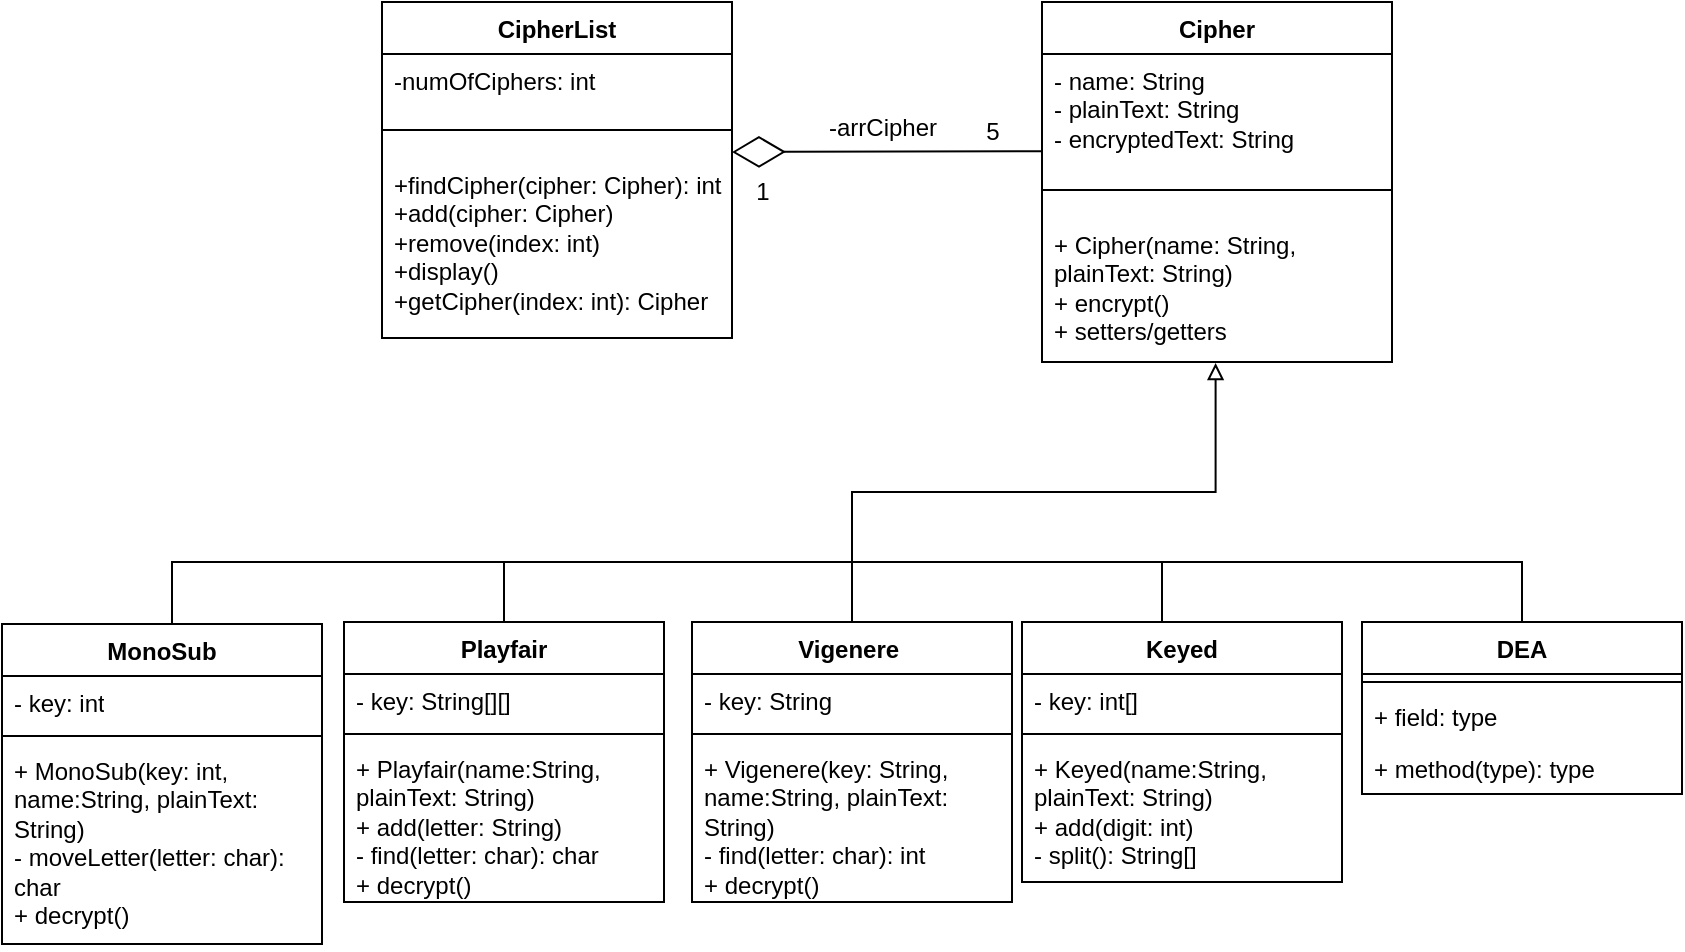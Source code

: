 <mxfile version="21.7.5" type="device">
  <diagram id="tQ0tegyyUaphIH791T1e" name="Page-1">
    <mxGraphModel dx="794" dy="470" grid="1" gridSize="10" guides="1" tooltips="1" connect="1" arrows="1" fold="1" page="1" pageScale="1" pageWidth="1100" pageHeight="850" math="0" shadow="0">
      <root>
        <mxCell id="0" />
        <mxCell id="1" parent="0" />
        <mxCell id="EctsauKl_gHP3Q37_j7N-1" value="Cipher" style="swimlane;fontStyle=1;align=center;verticalAlign=top;childLayout=stackLayout;horizontal=1;startSize=26;horizontalStack=0;resizeParent=1;resizeParentMax=0;resizeLast=0;collapsible=1;marginBottom=0;whiteSpace=wrap;html=1;" parent="1" vertex="1">
          <mxGeometry x="650" y="300" width="175" height="180" as="geometry" />
        </mxCell>
        <mxCell id="EctsauKl_gHP3Q37_j7N-2" value="- name: String&lt;br&gt;- plainText: String&lt;br&gt;- encryptedText: String" style="text;strokeColor=none;fillColor=none;align=left;verticalAlign=top;spacingLeft=4;spacingRight=4;overflow=hidden;rotatable=0;points=[[0,0.5],[1,0.5]];portConstraint=eastwest;whiteSpace=wrap;html=1;" parent="EctsauKl_gHP3Q37_j7N-1" vertex="1">
          <mxGeometry y="26" width="175" height="54" as="geometry" />
        </mxCell>
        <mxCell id="EctsauKl_gHP3Q37_j7N-3" value="" style="line;strokeWidth=1;fillColor=none;align=left;verticalAlign=middle;spacingTop=-1;spacingLeft=3;spacingRight=3;rotatable=0;labelPosition=right;points=[];portConstraint=eastwest;strokeColor=inherit;" parent="EctsauKl_gHP3Q37_j7N-1" vertex="1">
          <mxGeometry y="80" width="175" height="28" as="geometry" />
        </mxCell>
        <mxCell id="EctsauKl_gHP3Q37_j7N-4" value="+ Cipher(name: String, plainText: String)&lt;br&gt;+ encrypt()&lt;br&gt;+ setters/getters" style="text;strokeColor=none;fillColor=none;align=left;verticalAlign=top;spacingLeft=4;spacingRight=4;overflow=hidden;rotatable=0;points=[[0,0.5],[1,0.5]];portConstraint=eastwest;whiteSpace=wrap;html=1;" parent="EctsauKl_gHP3Q37_j7N-1" vertex="1">
          <mxGeometry y="108" width="175" height="72" as="geometry" />
        </mxCell>
        <mxCell id="EctsauKl_gHP3Q37_j7N-11" style="edgeStyle=orthogonalEdgeStyle;rounded=0;orthogonalLoop=1;jettySize=auto;html=1;entryX=0.496;entryY=1.007;entryDx=0;entryDy=0;entryPerimeter=0;strokeWidth=1;endArrow=block;endFill=0;" parent="1" source="EctsauKl_gHP3Q37_j7N-5" target="EctsauKl_gHP3Q37_j7N-4" edge="1">
          <mxGeometry relative="1" as="geometry" />
        </mxCell>
        <mxCell id="EctsauKl_gHP3Q37_j7N-5" value="Vigenere&amp;nbsp;" style="swimlane;fontStyle=1;align=center;verticalAlign=top;childLayout=stackLayout;horizontal=1;startSize=26;horizontalStack=0;resizeParent=1;resizeParentMax=0;resizeLast=0;collapsible=1;marginBottom=0;whiteSpace=wrap;html=1;" parent="1" vertex="1">
          <mxGeometry x="475" y="610" width="160" height="140" as="geometry" />
        </mxCell>
        <mxCell id="EctsauKl_gHP3Q37_j7N-6" value="- key: String" style="text;strokeColor=none;fillColor=none;align=left;verticalAlign=top;spacingLeft=4;spacingRight=4;overflow=hidden;rotatable=0;points=[[0,0.5],[1,0.5]];portConstraint=eastwest;whiteSpace=wrap;html=1;" parent="EctsauKl_gHP3Q37_j7N-5" vertex="1">
          <mxGeometry y="26" width="160" height="26" as="geometry" />
        </mxCell>
        <mxCell id="EctsauKl_gHP3Q37_j7N-7" value="" style="line;strokeWidth=1;fillColor=none;align=left;verticalAlign=middle;spacingTop=-1;spacingLeft=3;spacingRight=3;rotatable=0;labelPosition=right;points=[];portConstraint=eastwest;strokeColor=inherit;" parent="EctsauKl_gHP3Q37_j7N-5" vertex="1">
          <mxGeometry y="52" width="160" height="8" as="geometry" />
        </mxCell>
        <mxCell id="EctsauKl_gHP3Q37_j7N-8" value="+ Vigenere(key: String, name:String, plainText: String)&lt;br&gt;- find(letter: char): int&lt;br&gt;+ decrypt()" style="text;strokeColor=none;fillColor=none;align=left;verticalAlign=top;spacingLeft=4;spacingRight=4;overflow=hidden;rotatable=0;points=[[0,0.5],[1,0.5]];portConstraint=eastwest;whiteSpace=wrap;html=1;" parent="EctsauKl_gHP3Q37_j7N-5" vertex="1">
          <mxGeometry y="60" width="160" height="80" as="geometry" />
        </mxCell>
        <mxCell id="EctsauKl_gHP3Q37_j7N-30" style="edgeStyle=orthogonalEdgeStyle;rounded=0;orthogonalLoop=1;jettySize=auto;html=1;endArrow=none;endFill=0;" parent="1" source="EctsauKl_gHP3Q37_j7N-12" edge="1">
          <mxGeometry relative="1" as="geometry">
            <mxPoint x="381" y="580" as="targetPoint" />
          </mxGeometry>
        </mxCell>
        <mxCell id="EctsauKl_gHP3Q37_j7N-12" value="Playfair" style="swimlane;fontStyle=1;align=center;verticalAlign=top;childLayout=stackLayout;horizontal=1;startSize=26;horizontalStack=0;resizeParent=1;resizeParentMax=0;resizeLast=0;collapsible=1;marginBottom=0;whiteSpace=wrap;html=1;" parent="1" vertex="1">
          <mxGeometry x="301" y="610" width="160" height="140" as="geometry" />
        </mxCell>
        <mxCell id="EctsauKl_gHP3Q37_j7N-13" value="- key: String[][]" style="text;strokeColor=none;fillColor=none;align=left;verticalAlign=top;spacingLeft=4;spacingRight=4;overflow=hidden;rotatable=0;points=[[0,0.5],[1,0.5]];portConstraint=eastwest;whiteSpace=wrap;html=1;" parent="EctsauKl_gHP3Q37_j7N-12" vertex="1">
          <mxGeometry y="26" width="160" height="26" as="geometry" />
        </mxCell>
        <mxCell id="EctsauKl_gHP3Q37_j7N-14" value="" style="line;strokeWidth=1;fillColor=none;align=left;verticalAlign=middle;spacingTop=-1;spacingLeft=3;spacingRight=3;rotatable=0;labelPosition=right;points=[];portConstraint=eastwest;strokeColor=inherit;" parent="EctsauKl_gHP3Q37_j7N-12" vertex="1">
          <mxGeometry y="52" width="160" height="8" as="geometry" />
        </mxCell>
        <mxCell id="EctsauKl_gHP3Q37_j7N-15" value="+ Playfair(name:String, plainText: String)&lt;br&gt;+ add(letter: String)&lt;br&gt;- find(letter: char): char&lt;br&gt;+ decrypt()" style="text;strokeColor=none;fillColor=none;align=left;verticalAlign=top;spacingLeft=4;spacingRight=4;overflow=hidden;rotatable=0;points=[[0,0.5],[1,0.5]];portConstraint=eastwest;whiteSpace=wrap;html=1;" parent="EctsauKl_gHP3Q37_j7N-12" vertex="1">
          <mxGeometry y="60" width="160" height="80" as="geometry" />
        </mxCell>
        <mxCell id="EctsauKl_gHP3Q37_j7N-29" style="edgeStyle=orthogonalEdgeStyle;rounded=0;orthogonalLoop=1;jettySize=auto;html=1;endArrow=none;endFill=0;" parent="1" edge="1">
          <mxGeometry relative="1" as="geometry">
            <mxPoint x="555" y="580" as="targetPoint" />
            <mxPoint x="215" y="631" as="sourcePoint" />
            <Array as="points">
              <mxPoint x="215" y="580" />
            </Array>
          </mxGeometry>
        </mxCell>
        <mxCell id="EctsauKl_gHP3Q37_j7N-16" value="MonoSub" style="swimlane;fontStyle=1;align=center;verticalAlign=top;childLayout=stackLayout;horizontal=1;startSize=26;horizontalStack=0;resizeParent=1;resizeParentMax=0;resizeLast=0;collapsible=1;marginBottom=0;whiteSpace=wrap;html=1;" parent="1" vertex="1">
          <mxGeometry x="130" y="611" width="160" height="160" as="geometry" />
        </mxCell>
        <mxCell id="EctsauKl_gHP3Q37_j7N-17" value="- key: int" style="text;strokeColor=none;fillColor=none;align=left;verticalAlign=top;spacingLeft=4;spacingRight=4;overflow=hidden;rotatable=0;points=[[0,0.5],[1,0.5]];portConstraint=eastwest;whiteSpace=wrap;html=1;" parent="EctsauKl_gHP3Q37_j7N-16" vertex="1">
          <mxGeometry y="26" width="160" height="26" as="geometry" />
        </mxCell>
        <mxCell id="EctsauKl_gHP3Q37_j7N-18" value="" style="line;strokeWidth=1;fillColor=none;align=left;verticalAlign=middle;spacingTop=-1;spacingLeft=3;spacingRight=3;rotatable=0;labelPosition=right;points=[];portConstraint=eastwest;strokeColor=inherit;" parent="EctsauKl_gHP3Q37_j7N-16" vertex="1">
          <mxGeometry y="52" width="160" height="8" as="geometry" />
        </mxCell>
        <mxCell id="EctsauKl_gHP3Q37_j7N-19" value="+ MonoSub(key: int, name:String, plainText: String)&lt;br&gt;- moveLetter(letter: char): char&lt;br&gt;+ decrypt()" style="text;strokeColor=none;fillColor=none;align=left;verticalAlign=top;spacingLeft=4;spacingRight=4;overflow=hidden;rotatable=0;points=[[0,0.5],[1,0.5]];portConstraint=eastwest;whiteSpace=wrap;html=1;" parent="EctsauKl_gHP3Q37_j7N-16" vertex="1">
          <mxGeometry y="60" width="160" height="100" as="geometry" />
        </mxCell>
        <mxCell id="EctsauKl_gHP3Q37_j7N-31" style="edgeStyle=orthogonalEdgeStyle;rounded=0;orthogonalLoop=1;jettySize=auto;html=1;endArrow=none;endFill=0;" parent="1" edge="1">
          <mxGeometry relative="1" as="geometry">
            <mxPoint x="550" y="580" as="targetPoint" />
            <mxPoint x="710" y="630" as="sourcePoint" />
            <Array as="points">
              <mxPoint x="710" y="580" />
            </Array>
          </mxGeometry>
        </mxCell>
        <mxCell id="EctsauKl_gHP3Q37_j7N-20" value="Keyed" style="swimlane;fontStyle=1;align=center;verticalAlign=top;childLayout=stackLayout;horizontal=1;startSize=26;horizontalStack=0;resizeParent=1;resizeParentMax=0;resizeLast=0;collapsible=1;marginBottom=0;whiteSpace=wrap;html=1;" parent="1" vertex="1">
          <mxGeometry x="640" y="610" width="160" height="130" as="geometry" />
        </mxCell>
        <mxCell id="EctsauKl_gHP3Q37_j7N-21" value="- key: int[]" style="text;strokeColor=none;fillColor=none;align=left;verticalAlign=top;spacingLeft=4;spacingRight=4;overflow=hidden;rotatable=0;points=[[0,0.5],[1,0.5]];portConstraint=eastwest;whiteSpace=wrap;html=1;" parent="EctsauKl_gHP3Q37_j7N-20" vertex="1">
          <mxGeometry y="26" width="160" height="26" as="geometry" />
        </mxCell>
        <mxCell id="EctsauKl_gHP3Q37_j7N-22" value="" style="line;strokeWidth=1;fillColor=none;align=left;verticalAlign=middle;spacingTop=-1;spacingLeft=3;spacingRight=3;rotatable=0;labelPosition=right;points=[];portConstraint=eastwest;strokeColor=inherit;" parent="EctsauKl_gHP3Q37_j7N-20" vertex="1">
          <mxGeometry y="52" width="160" height="8" as="geometry" />
        </mxCell>
        <mxCell id="EctsauKl_gHP3Q37_j7N-23" value="+ Keyed(name:String, plainText: String)&lt;br&gt;+ add(digit: int)&lt;br&gt;- split(): String[]" style="text;strokeColor=none;fillColor=none;align=left;verticalAlign=top;spacingLeft=4;spacingRight=4;overflow=hidden;rotatable=0;points=[[0,0.5],[1,0.5]];portConstraint=eastwest;whiteSpace=wrap;html=1;" parent="EctsauKl_gHP3Q37_j7N-20" vertex="1">
          <mxGeometry y="60" width="160" height="70" as="geometry" />
        </mxCell>
        <mxCell id="EctsauKl_gHP3Q37_j7N-33" style="edgeStyle=orthogonalEdgeStyle;rounded=0;orthogonalLoop=1;jettySize=auto;html=1;endArrow=none;endFill=0;" parent="1" source="EctsauKl_gHP3Q37_j7N-24" edge="1">
          <mxGeometry relative="1" as="geometry">
            <mxPoint x="710" y="580" as="targetPoint" />
            <Array as="points">
              <mxPoint x="890" y="580" />
            </Array>
          </mxGeometry>
        </mxCell>
        <mxCell id="EctsauKl_gHP3Q37_j7N-24" value="DEA" style="swimlane;fontStyle=1;align=center;verticalAlign=top;childLayout=stackLayout;horizontal=1;startSize=26;horizontalStack=0;resizeParent=1;resizeParentMax=0;resizeLast=0;collapsible=1;marginBottom=0;whiteSpace=wrap;html=1;" parent="1" vertex="1">
          <mxGeometry x="810" y="610" width="160" height="86" as="geometry" />
        </mxCell>
        <mxCell id="EctsauKl_gHP3Q37_j7N-26" value="" style="line;strokeWidth=1;fillColor=none;align=left;verticalAlign=middle;spacingTop=-1;spacingLeft=3;spacingRight=3;rotatable=0;labelPosition=right;points=[];portConstraint=eastwest;strokeColor=inherit;" parent="EctsauKl_gHP3Q37_j7N-24" vertex="1">
          <mxGeometry y="26" width="160" height="8" as="geometry" />
        </mxCell>
        <mxCell id="EctsauKl_gHP3Q37_j7N-25" value="+ field: type" style="text;strokeColor=none;fillColor=none;align=left;verticalAlign=top;spacingLeft=4;spacingRight=4;overflow=hidden;rotatable=0;points=[[0,0.5],[1,0.5]];portConstraint=eastwest;whiteSpace=wrap;html=1;" parent="EctsauKl_gHP3Q37_j7N-24" vertex="1">
          <mxGeometry y="34" width="160" height="26" as="geometry" />
        </mxCell>
        <mxCell id="EctsauKl_gHP3Q37_j7N-27" value="+ method(type): type" style="text;strokeColor=none;fillColor=none;align=left;verticalAlign=top;spacingLeft=4;spacingRight=4;overflow=hidden;rotatable=0;points=[[0,0.5],[1,0.5]];portConstraint=eastwest;whiteSpace=wrap;html=1;" parent="EctsauKl_gHP3Q37_j7N-24" vertex="1">
          <mxGeometry y="60" width="160" height="26" as="geometry" />
        </mxCell>
        <mxCell id="PE9uMGZANJ4f3MsVHTWL-1" value="" style="endArrow=diamondThin;endFill=0;endSize=24;html=1;rounded=0;" parent="1" edge="1">
          <mxGeometry width="160" relative="1" as="geometry">
            <mxPoint x="650" y="374.58" as="sourcePoint" />
            <mxPoint x="495" y="375" as="targetPoint" />
          </mxGeometry>
        </mxCell>
        <mxCell id="PE9uMGZANJ4f3MsVHTWL-2" value="CipherList" style="swimlane;fontStyle=1;align=center;verticalAlign=top;childLayout=stackLayout;horizontal=1;startSize=26;horizontalStack=0;resizeParent=1;resizeParentMax=0;resizeLast=0;collapsible=1;marginBottom=0;whiteSpace=wrap;html=1;" parent="1" vertex="1">
          <mxGeometry x="320" y="300" width="175" height="168" as="geometry" />
        </mxCell>
        <mxCell id="PE9uMGZANJ4f3MsVHTWL-3" value="-numOfCiphers: int" style="text;strokeColor=none;fillColor=none;align=left;verticalAlign=top;spacingLeft=4;spacingRight=4;overflow=hidden;rotatable=0;points=[[0,0.5],[1,0.5]];portConstraint=eastwest;whiteSpace=wrap;html=1;" parent="PE9uMGZANJ4f3MsVHTWL-2" vertex="1">
          <mxGeometry y="26" width="175" height="24" as="geometry" />
        </mxCell>
        <mxCell id="PE9uMGZANJ4f3MsVHTWL-4" value="" style="line;strokeWidth=1;fillColor=none;align=left;verticalAlign=middle;spacingTop=-1;spacingLeft=3;spacingRight=3;rotatable=0;labelPosition=right;points=[];portConstraint=eastwest;strokeColor=inherit;" parent="PE9uMGZANJ4f3MsVHTWL-2" vertex="1">
          <mxGeometry y="50" width="175" height="28" as="geometry" />
        </mxCell>
        <mxCell id="PE9uMGZANJ4f3MsVHTWL-5" value="+findCipher(cipher: Cipher): int&lt;br&gt;+add(cipher: Cipher)&lt;br&gt;+remove(index: int)&lt;br&gt;+display()&lt;br&gt;+getCipher(index: int): Cipher" style="text;strokeColor=none;fillColor=none;align=left;verticalAlign=top;spacingLeft=4;spacingRight=4;overflow=hidden;rotatable=0;points=[[0,0.5],[1,0.5]];portConstraint=eastwest;whiteSpace=wrap;html=1;" parent="PE9uMGZANJ4f3MsVHTWL-2" vertex="1">
          <mxGeometry y="78" width="175" height="90" as="geometry" />
        </mxCell>
        <mxCell id="5FvGQcvZJUQbWrv0fUT5-1" value="5" style="text;html=1;align=center;verticalAlign=middle;resizable=0;points=[];autosize=1;strokeColor=none;fillColor=none;" parent="1" vertex="1">
          <mxGeometry x="610" y="350" width="30" height="30" as="geometry" />
        </mxCell>
        <mxCell id="5FvGQcvZJUQbWrv0fUT5-2" value="1" style="text;html=1;align=center;verticalAlign=middle;resizable=0;points=[];autosize=1;strokeColor=none;fillColor=none;" parent="1" vertex="1">
          <mxGeometry x="495" y="380" width="30" height="30" as="geometry" />
        </mxCell>
        <mxCell id="5FvGQcvZJUQbWrv0fUT5-3" value="-arrCipher" style="text;html=1;align=center;verticalAlign=middle;resizable=0;points=[];autosize=1;strokeColor=none;fillColor=none;" parent="1" vertex="1">
          <mxGeometry x="530" y="348" width="80" height="30" as="geometry" />
        </mxCell>
      </root>
    </mxGraphModel>
  </diagram>
</mxfile>
